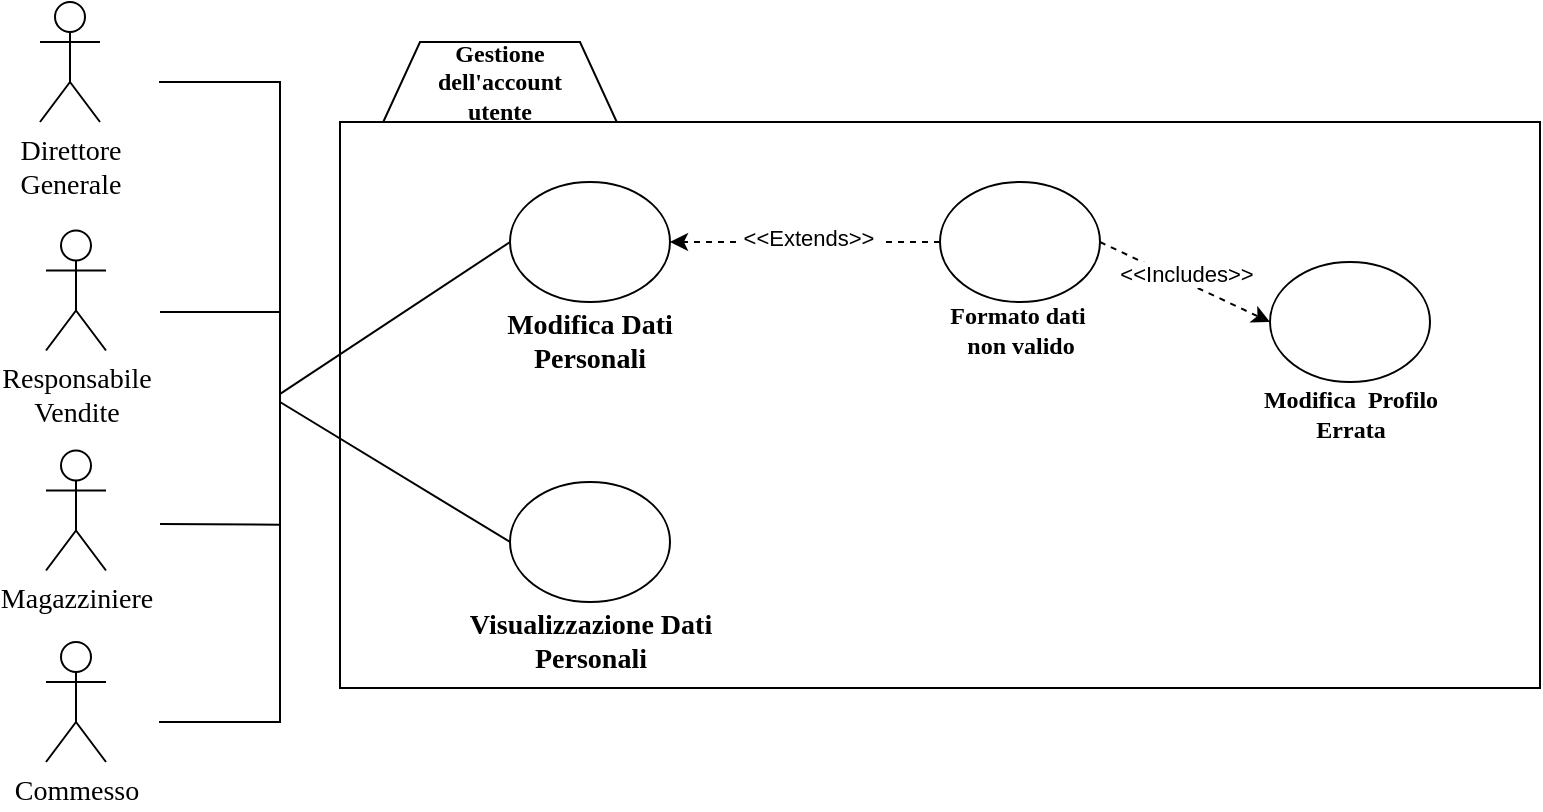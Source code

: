 <mxfile version="13.10.6" type="github">
  <diagram id="qUjiHCN2r_tTvD4dtzWM" name="Pagina-1">
    <mxGraphModel dx="946" dy="673" grid="1" gridSize="10" guides="1" tooltips="1" connect="1" arrows="1" fold="1" page="1" pageScale="1" pageWidth="827" pageHeight="1169" math="0" shadow="0">
      <root>
        <mxCell id="0" />
        <mxCell id="1" parent="0" />
        <mxCell id="wpx88P_JLsPQrywkGey--49" value="" style="shape=hexagon;perimeter=hexagonPerimeter2;whiteSpace=wrap;html=1;fixedSize=1;" parent="1" vertex="1">
          <mxGeometry x="210" y="80" width="120" height="87" as="geometry" />
        </mxCell>
        <mxCell id="wpx88P_JLsPQrywkGey--5" value="&lt;div&gt;&lt;font style=&quot;font-size: 14px&quot; face=&quot;Times New Roman&quot;&gt;Direttore&lt;/font&gt;&lt;/div&gt;&lt;div&gt;&lt;font style=&quot;font-size: 14px&quot; face=&quot;Times New Roman&quot;&gt;Generale&lt;br&gt;&lt;/font&gt;&lt;/div&gt;" style="shape=umlActor;verticalLabelPosition=bottom;verticalAlign=top;html=1;outlineConnect=0;" parent="1" vertex="1">
          <mxGeometry x="40" y="60" width="30" height="60" as="geometry" />
        </mxCell>
        <mxCell id="wpx88P_JLsPQrywkGey--6" value="&lt;div&gt;&lt;font style=&quot;font-size: 14px&quot; face=&quot;Times New Roman&quot;&gt;Responsabile&lt;/font&gt;&lt;/div&gt;&lt;div&gt;&lt;font style=&quot;font-size: 14px&quot; face=&quot;Times New Roman&quot;&gt;Vendite&lt;br&gt;&lt;/font&gt;&lt;/div&gt;" style="shape=umlActor;verticalLabelPosition=bottom;verticalAlign=top;html=1;outlineConnect=0;" parent="1" vertex="1">
          <mxGeometry x="43" y="174.25" width="30" height="60" as="geometry" />
        </mxCell>
        <mxCell id="wpx88P_JLsPQrywkGey--7" value="&lt;font style=&quot;font-size: 14px&quot; face=&quot;Times New Roman&quot;&gt;Magazziniere&lt;/font&gt;" style="shape=umlActor;verticalLabelPosition=bottom;verticalAlign=top;html=1;outlineConnect=0;" parent="1" vertex="1">
          <mxGeometry x="43" y="284.25" width="30" height="60" as="geometry" />
        </mxCell>
        <mxCell id="wpx88P_JLsPQrywkGey--9" value="&lt;font style=&quot;font-size: 14px&quot; face=&quot;Times New Roman&quot;&gt;Commesso&lt;/font&gt;" style="shape=umlActor;verticalLabelPosition=bottom;verticalAlign=top;html=1;outlineConnect=0;" parent="1" vertex="1">
          <mxGeometry x="43" y="380" width="30" height="60" as="geometry" />
        </mxCell>
        <mxCell id="wpx88P_JLsPQrywkGey--18" value="" style="rounded=0;whiteSpace=wrap;html=1;" parent="1" vertex="1">
          <mxGeometry x="190" y="120" width="600" height="283" as="geometry" />
        </mxCell>
        <mxCell id="wpx88P_JLsPQrywkGey--19" value="&lt;div&gt;&lt;br&gt;&lt;/div&gt;&lt;div&gt;&lt;br&gt;&lt;/div&gt;&lt;div&gt;&lt;br&gt;&lt;/div&gt;&lt;div&gt;&lt;br&gt;&lt;/div&gt;&lt;div&gt;&lt;br&gt;&lt;/div&gt;&lt;div&gt;&lt;br&gt;&lt;/div&gt;" style="ellipse;whiteSpace=wrap;html=1;" parent="1" vertex="1">
          <mxGeometry x="275" y="150" width="80" height="60" as="geometry" />
        </mxCell>
        <mxCell id="wpx88P_JLsPQrywkGey--21" value="&lt;div&gt;&lt;font style=&quot;font-size: 14px&quot; face=&quot;Times New Roman&quot;&gt;&lt;b&gt;Modifica Dati&lt;/b&gt;&lt;/font&gt;&lt;/div&gt;&lt;div&gt;&lt;font style=&quot;font-size: 12px&quot;&gt;&lt;font style=&quot;font-size: 14px&quot; face=&quot;Times New Roman&quot;&gt;&lt;b&gt;Personali&lt;/b&gt;&lt;/font&gt;&lt;br&gt;&lt;/font&gt;&lt;/div&gt;" style="text;html=1;strokeColor=none;fillColor=none;align=center;verticalAlign=middle;whiteSpace=wrap;rounded=0;" parent="1" vertex="1">
          <mxGeometry x="250" y="220" width="130" height="20" as="geometry" />
        </mxCell>
        <mxCell id="wpx88P_JLsPQrywkGey--25" value="&lt;div&gt;&lt;br&gt;&lt;/div&gt;&lt;div&gt;&lt;br&gt;&lt;/div&gt;&lt;div&gt;&lt;br&gt;&lt;/div&gt;&lt;div&gt;&lt;br&gt;&lt;/div&gt;&lt;div&gt;&lt;br&gt;&lt;/div&gt;&lt;div&gt;&lt;br&gt;&lt;/div&gt;" style="ellipse;whiteSpace=wrap;html=1;" parent="1" vertex="1">
          <mxGeometry x="275" y="300" width="80" height="60" as="geometry" />
        </mxCell>
        <mxCell id="wpx88P_JLsPQrywkGey--26" value="&lt;div&gt;&lt;font style=&quot;font-size: 14px&quot; face=&quot;Times New Roman&quot;&gt;&lt;b&gt;Visualizzazione Dati&lt;/b&gt;&lt;/font&gt;&lt;/div&gt;&lt;div&gt;&lt;font style=&quot;font-size: 12px&quot; face=&quot;Times New Roman&quot;&gt;&lt;font style=&quot;font-size: 14px&quot;&gt;&lt;b&gt;Personali&lt;/b&gt;&lt;/font&gt;&lt;br&gt;&lt;/font&gt;&lt;/div&gt;" style="text;html=1;strokeColor=none;fillColor=none;align=center;verticalAlign=middle;whiteSpace=wrap;rounded=0;" parent="1" vertex="1">
          <mxGeometry x="242.5" y="370" width="145" height="20" as="geometry" />
        </mxCell>
        <mxCell id="wpx88P_JLsPQrywkGey--44" value="" style="shape=partialRectangle;whiteSpace=wrap;html=1;bottom=1;right=1;left=1;top=0;fillColor=none;routingCenterX=-0.5;rotation=-90;" parent="1" vertex="1">
          <mxGeometry x="-30" y="230" width="320" height="60" as="geometry" />
        </mxCell>
        <mxCell id="wpx88P_JLsPQrywkGey--45" value="" style="endArrow=none;html=1;" parent="1" edge="1">
          <mxGeometry width="50" height="50" relative="1" as="geometry">
            <mxPoint x="100" y="215" as="sourcePoint" />
            <mxPoint x="160" y="215" as="targetPoint" />
          </mxGeometry>
        </mxCell>
        <mxCell id="wpx88P_JLsPQrywkGey--46" value="" style="endArrow=none;html=1;" parent="1" edge="1">
          <mxGeometry width="50" height="50" relative="1" as="geometry">
            <mxPoint x="100" y="321" as="sourcePoint" />
            <mxPoint x="160" y="321.32" as="targetPoint" />
          </mxGeometry>
        </mxCell>
        <mxCell id="wpx88P_JLsPQrywkGey--50" value="&lt;div align=&quot;center&quot;&gt;&lt;font face=&quot;Times New Roman&quot;&gt;&lt;b&gt;Gestione&lt;/b&gt;&lt;/font&gt;&lt;/div&gt;&lt;div align=&quot;center&quot;&gt;&lt;font face=&quot;Times New Roman&quot;&gt;&lt;b&gt;dell&#39;account&lt;/b&gt;&lt;/font&gt;&lt;/div&gt;&lt;div align=&quot;center&quot;&gt;&lt;font face=&quot;Times New Roman&quot;&gt;&lt;b&gt;utente&lt;/b&gt;&lt;/font&gt;&lt;/div&gt;" style="text;html=1;strokeColor=none;fillColor=none;align=center;verticalAlign=middle;whiteSpace=wrap;rounded=0;" parent="1" vertex="1">
          <mxGeometry x="250" y="90" width="40" height="20" as="geometry" />
        </mxCell>
        <mxCell id="wpx88P_JLsPQrywkGey--53" value="" style="endArrow=none;html=1;entryX=0;entryY=0.5;entryDx=0;entryDy=0;exitX=0.512;exitY=0.995;exitDx=0;exitDy=0;exitPerimeter=0;" parent="1" source="wpx88P_JLsPQrywkGey--44" target="wpx88P_JLsPQrywkGey--19" edge="1">
          <mxGeometry width="50" height="50" relative="1" as="geometry">
            <mxPoint x="240" y="310" as="sourcePoint" />
            <mxPoint x="215" y="256.25" as="targetPoint" />
          </mxGeometry>
        </mxCell>
        <mxCell id="IKw18k6nNFtkDQZUL1RL-3" value="" style="endArrow=none;html=1;exitX=0.5;exitY=1;exitDx=0;exitDy=0;entryX=0;entryY=0.5;entryDx=0;entryDy=0;" parent="1" source="wpx88P_JLsPQrywkGey--44" target="wpx88P_JLsPQrywkGey--25" edge="1">
          <mxGeometry width="50" height="50" relative="1" as="geometry">
            <mxPoint x="300" y="290" as="sourcePoint" />
            <mxPoint x="350" y="240" as="targetPoint" />
          </mxGeometry>
        </mxCell>
        <mxCell id="uK609sJpoJZVvajH0aZM-1" value="" style="endArrow=classic;html=1;dashed=1;exitX=0;exitY=0.5;exitDx=0;exitDy=0;entryX=1;entryY=0.5;entryDx=0;entryDy=0;" parent="1" source="uK609sJpoJZVvajH0aZM-3" target="wpx88P_JLsPQrywkGey--19" edge="1">
          <mxGeometry width="50" height="50" relative="1" as="geometry">
            <mxPoint x="497.5" y="183.75" as="sourcePoint" />
            <mxPoint x="300" y="187" as="targetPoint" />
          </mxGeometry>
        </mxCell>
        <mxCell id="uK609sJpoJZVvajH0aZM-2" value="&amp;nbsp;&amp;lt;&amp;lt;Extends&amp;gt;&amp;gt;&amp;nbsp;" style="edgeLabel;html=1;align=center;verticalAlign=middle;resizable=0;points=[];" parent="uK609sJpoJZVvajH0aZM-1" vertex="1" connectable="0">
          <mxGeometry x="-0.013" y="1" relative="1" as="geometry">
            <mxPoint y="-3" as="offset" />
          </mxGeometry>
        </mxCell>
        <mxCell id="uK609sJpoJZVvajH0aZM-3" value="&lt;div&gt;&lt;br&gt;&lt;/div&gt;&lt;div&gt;&lt;br&gt;&lt;/div&gt;&lt;div&gt;&lt;br&gt;&lt;/div&gt;&lt;div&gt;&lt;br&gt;&lt;/div&gt;&lt;div&gt;&lt;br&gt;&lt;/div&gt;&lt;div&gt;&lt;br&gt;&lt;/div&gt;" style="ellipse;whiteSpace=wrap;html=1;" parent="1" vertex="1">
          <mxGeometry x="490" y="150" width="80" height="60" as="geometry" />
        </mxCell>
        <mxCell id="uK609sJpoJZVvajH0aZM-4" value="&lt;div&gt;&lt;br&gt;&lt;/div&gt;&lt;div&gt;&lt;br&gt;&lt;/div&gt;&lt;div&gt;&lt;br&gt;&lt;/div&gt;&lt;div&gt;&lt;br&gt;&lt;/div&gt;&lt;div&gt;&lt;br&gt;&lt;/div&gt;&lt;div&gt;&lt;br&gt;&lt;/div&gt;" style="ellipse;whiteSpace=wrap;html=1;" parent="1" vertex="1">
          <mxGeometry x="655" y="190" width="80" height="60" as="geometry" />
        </mxCell>
        <mxCell id="uK609sJpoJZVvajH0aZM-5" value="" style="endArrow=classic;html=1;dashed=1;entryX=0;entryY=0.5;entryDx=0;entryDy=0;exitX=1;exitY=0.5;exitDx=0;exitDy=0;" parent="1" source="uK609sJpoJZVvajH0aZM-3" target="uK609sJpoJZVvajH0aZM-4" edge="1">
          <mxGeometry width="50" height="50" relative="1" as="geometry">
            <mxPoint x="707.5" y="414.25" as="sourcePoint" />
            <mxPoint x="547.5" y="414.25" as="targetPoint" />
          </mxGeometry>
        </mxCell>
        <mxCell id="uK609sJpoJZVvajH0aZM-6" value="&amp;nbsp;&amp;lt;&amp;lt;Includes&amp;gt;&amp;gt;&amp;nbsp;" style="edgeLabel;html=1;align=center;verticalAlign=middle;resizable=0;points=[];" parent="uK609sJpoJZVvajH0aZM-5" vertex="1" connectable="0">
          <mxGeometry x="-0.013" y="1" relative="1" as="geometry">
            <mxPoint y="-3" as="offset" />
          </mxGeometry>
        </mxCell>
        <mxCell id="uK609sJpoJZVvajH0aZM-7" value="&lt;font face=&quot;Times New Roman&quot;&gt;&lt;b&gt;Modifica &amp;nbsp;Profilo&lt;br&gt;Errata&lt;br&gt;&lt;/b&gt;&lt;/font&gt;" style="text;html=1;strokeColor=none;fillColor=none;align=center;verticalAlign=middle;whiteSpace=wrap;rounded=0;" parent="1" vertex="1">
          <mxGeometry x="622.5" y="255.5" width="145" height="20" as="geometry" />
        </mxCell>
        <mxCell id="uK609sJpoJZVvajH0aZM-8" value="&lt;div&gt;&lt;font face=&quot;Times New Roman&quot;&gt;&lt;b&gt;Formato dati&amp;nbsp;&lt;/b&gt;&lt;/font&gt;&lt;/div&gt;&lt;div&gt;&lt;font face=&quot;Times New Roman&quot;&gt;&lt;b&gt;non valido&lt;/b&gt;&lt;/font&gt;&lt;/div&gt;" style="text;html=1;strokeColor=none;fillColor=none;align=center;verticalAlign=middle;whiteSpace=wrap;rounded=0;" parent="1" vertex="1">
          <mxGeometry x="457.5" y="214.25" width="145" height="20" as="geometry" />
        </mxCell>
      </root>
    </mxGraphModel>
  </diagram>
</mxfile>
